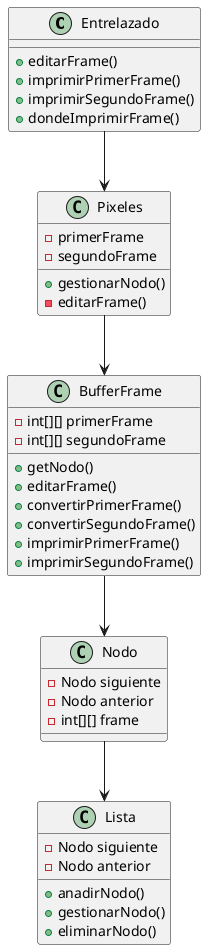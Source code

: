 @startuml Diagrama

class Entrelazado {
    + editarFrame()
    + imprimirPrimerFrame()
    + imprimirSegundoFrame()
    + dondeImprimirFrame()
}

class Pixeles {
    + gestionarNodo()
    - primerFrame
    - segundoFrame
    - editarFrame()
}

class BufferFrame {
    + getNodo()
    - int[][] primerFrame
    - int[][] segundoFrame
    + editarFrame()
    + convertirPrimerFrame()
    + convertirSegundoFrame()
    + imprimirPrimerFrame()
    + imprimirSegundoFrame()
}

class Nodo {
    - Nodo siguiente
    - Nodo anterior
    - int[][] frame
}

class Lista {
    - Nodo siguiente
    - Nodo anterior
    + anadirNodo()
    + gestionarNodo()
    + eliminarNodo()
}

Entrelazado --> Pixeles
Pixeles --> BufferFrame
BufferFrame --> Nodo
Nodo --> Lista

@enduml

